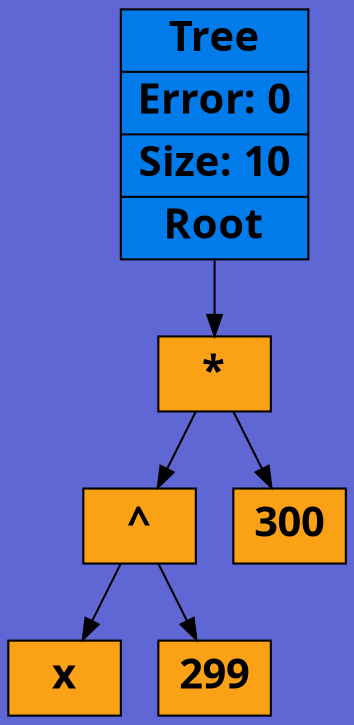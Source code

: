 digraph
{
rankdir = TB;
node[shape = record, color = "#000000", fontname = "Sans Bold Not-Rotated", fontsize = 20];
bgcolor = "#5e67d4";
TREE[rank = "min", style = "filled", fillcolor = "#007be9", label = "{Tree|Error: 0|Size: 10|<root>Root}"];
NODE_13[style = "filled", fillcolor = "#faa116", label = "{*}"];
NODE_11[style = "filled", fillcolor = "#faa116", label = "{^}"];
NODE_10[style = "filled", fillcolor = "#faa116", label = "{x}"];
NODE_9[style = "filled", fillcolor = "#faa116", label = "{299}"];
NODE_6[style = "filled", fillcolor = "#faa116", label = "{300}"];
NODE_13:left->NODE_11;
NODE_13:right->NODE_6;
NODE_11:left->NODE_10;
NODE_11:right->NODE_9;

TREE:root->NODE_13
}
